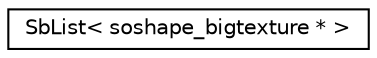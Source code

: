 digraph "Graphical Class Hierarchy"
{
 // LATEX_PDF_SIZE
  edge [fontname="Helvetica",fontsize="10",labelfontname="Helvetica",labelfontsize="10"];
  node [fontname="Helvetica",fontsize="10",shape=record];
  rankdir="LR";
  Node0 [label="SbList\< soshape_bigtexture * \>",height=0.2,width=0.4,color="black", fillcolor="white", style="filled",URL="$classSbList.html",tooltip=" "];
}
